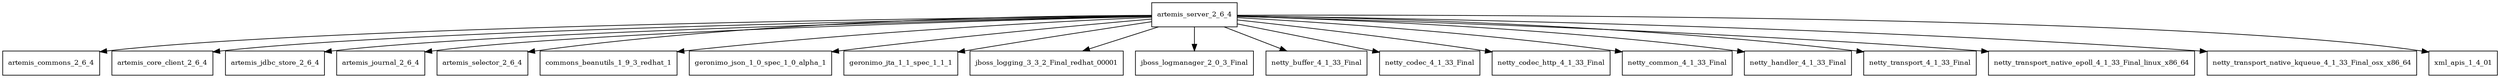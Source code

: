 digraph artemis_server_2_6_4_dependencies {
  node [shape = box, fontsize=10.0];
  artemis_server_2_6_4 -> artemis_commons_2_6_4;
  artemis_server_2_6_4 -> artemis_core_client_2_6_4;
  artemis_server_2_6_4 -> artemis_jdbc_store_2_6_4;
  artemis_server_2_6_4 -> artemis_journal_2_6_4;
  artemis_server_2_6_4 -> artemis_selector_2_6_4;
  artemis_server_2_6_4 -> commons_beanutils_1_9_3_redhat_1;
  artemis_server_2_6_4 -> geronimo_json_1_0_spec_1_0_alpha_1;
  artemis_server_2_6_4 -> geronimo_jta_1_1_spec_1_1_1;
  artemis_server_2_6_4 -> jboss_logging_3_3_2_Final_redhat_00001;
  artemis_server_2_6_4 -> jboss_logmanager_2_0_3_Final;
  artemis_server_2_6_4 -> netty_buffer_4_1_33_Final;
  artemis_server_2_6_4 -> netty_codec_4_1_33_Final;
  artemis_server_2_6_4 -> netty_codec_http_4_1_33_Final;
  artemis_server_2_6_4 -> netty_common_4_1_33_Final;
  artemis_server_2_6_4 -> netty_handler_4_1_33_Final;
  artemis_server_2_6_4 -> netty_transport_4_1_33_Final;
  artemis_server_2_6_4 -> netty_transport_native_epoll_4_1_33_Final_linux_x86_64;
  artemis_server_2_6_4 -> netty_transport_native_kqueue_4_1_33_Final_osx_x86_64;
  artemis_server_2_6_4 -> xml_apis_1_4_01;
}
